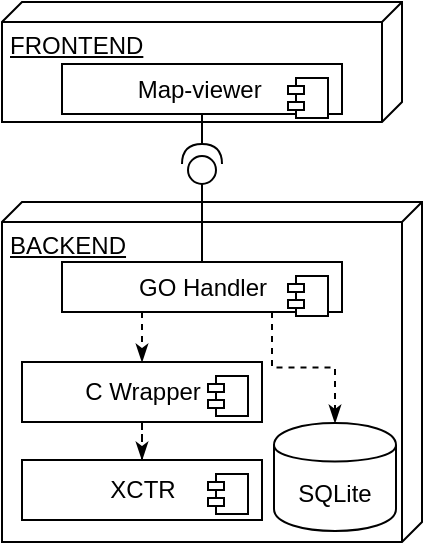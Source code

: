 <mxfile version="12.2.0" type="device" pages="1"><diagram id="EP2hsqMSCBCCIDxef5Rc" name="Page-1"><mxGraphModel dx="1066" dy="757" grid="1" gridSize="10" guides="1" tooltips="1" connect="1" arrows="1" fold="1" page="1" pageScale="1" pageWidth="827" pageHeight="1169" math="0" shadow="0"><root><mxCell id="0"/><mxCell id="1" parent="0"/><mxCell id="A3BDbJbx18kKl9-xgPEy-1" value="BACKEND" style="verticalAlign=top;align=left;spacingTop=8;spacingLeft=2;spacingRight=12;shape=cube;size=10;direction=south;fontStyle=4;html=1;" parent="1" vertex="1"><mxGeometry x="420" y="160" width="210" height="170" as="geometry"/></mxCell><mxCell id="A3BDbJbx18kKl9-xgPEy-2" value="FRONTEND" style="verticalAlign=top;align=left;spacingTop=8;spacingLeft=2;spacingRight=12;shape=cube;size=10;direction=south;fontStyle=4;html=1;" parent="1" vertex="1"><mxGeometry x="420" y="60" width="200" height="60" as="geometry"/></mxCell><mxCell id="A3BDbJbx18kKl9-xgPEy-13" style="edgeStyle=orthogonalEdgeStyle;rounded=0;orthogonalLoop=1;jettySize=auto;html=1;exitX=0.5;exitY=0;exitDx=0;exitDy=0;entryX=0;entryY=0.5;entryDx=0;entryDy=0;entryPerimeter=0;endArrow=none;endFill=0;" parent="1" source="A3BDbJbx18kKl9-xgPEy-3" target="A3BDbJbx18kKl9-xgPEy-12" edge="1"><mxGeometry relative="1" as="geometry"/></mxCell><mxCell id="A3BDbJbx18kKl9-xgPEy-15" style="edgeStyle=orthogonalEdgeStyle;rounded=0;orthogonalLoop=1;jettySize=auto;html=1;exitX=0.5;exitY=1;exitDx=0;exitDy=0;entryX=0.5;entryY=0;entryDx=0;entryDy=0;endArrow=classicThin;endFill=1;dashed=1;" parent="1" source="A3BDbJbx18kKl9-xgPEy-3" target="A3BDbJbx18kKl9-xgPEy-8" edge="1"><mxGeometry relative="1" as="geometry"/></mxCell><mxCell id="A3BDbJbx18kKl9-xgPEy-16" style="edgeStyle=orthogonalEdgeStyle;rounded=0;orthogonalLoop=1;jettySize=auto;html=1;exitX=0.75;exitY=1;exitDx=0;exitDy=0;entryX=0.5;entryY=0;entryDx=0;entryDy=0;dashed=1;endArrow=classicThin;endFill=1;" parent="1" source="A3BDbJbx18kKl9-xgPEy-3" target="A3BDbJbx18kKl9-xgPEy-7" edge="1"><mxGeometry relative="1" as="geometry"/></mxCell><mxCell id="A3BDbJbx18kKl9-xgPEy-3" value="GO Handler&lt;br&gt;" style="html=1;" parent="1" vertex="1"><mxGeometry x="450" y="190" width="140" height="25" as="geometry"/></mxCell><mxCell id="A3BDbJbx18kKl9-xgPEy-4" value="" style="shape=component;jettyWidth=8;jettyHeight=4;" parent="A3BDbJbx18kKl9-xgPEy-3" vertex="1"><mxGeometry x="1" width="20" height="20" relative="1" as="geometry"><mxPoint x="-27" y="7" as="offset"/></mxGeometry></mxCell><mxCell id="A3BDbJbx18kKl9-xgPEy-14" style="edgeStyle=orthogonalEdgeStyle;rounded=0;orthogonalLoop=1;jettySize=auto;html=1;exitX=0.5;exitY=1;exitDx=0;exitDy=0;entryX=1;entryY=0.5;entryDx=0;entryDy=0;entryPerimeter=0;endArrow=none;endFill=0;" parent="1" source="A3BDbJbx18kKl9-xgPEy-5" target="A3BDbJbx18kKl9-xgPEy-12" edge="1"><mxGeometry relative="1" as="geometry"/></mxCell><mxCell id="A3BDbJbx18kKl9-xgPEy-5" value="Map-viewer&amp;nbsp;&lt;br&gt;" style="html=1;" parent="1" vertex="1"><mxGeometry x="450" y="91" width="140" height="25" as="geometry"/></mxCell><mxCell id="A3BDbJbx18kKl9-xgPEy-6" value="" style="shape=component;jettyWidth=8;jettyHeight=4;" parent="A3BDbJbx18kKl9-xgPEy-5" vertex="1"><mxGeometry x="1" width="20" height="20" relative="1" as="geometry"><mxPoint x="-27" y="7" as="offset"/></mxGeometry></mxCell><mxCell id="A3BDbJbx18kKl9-xgPEy-7" value="SQLite" style="shape=cylinder;whiteSpace=wrap;html=1;boundedLbl=1;backgroundOutline=1;" parent="1" vertex="1"><mxGeometry x="556" y="270.5" width="61" height="54" as="geometry"/></mxCell><mxCell id="A3BDbJbx18kKl9-xgPEy-17" style="edgeStyle=orthogonalEdgeStyle;rounded=0;orthogonalLoop=1;jettySize=auto;html=1;exitX=0.5;exitY=1;exitDx=0;exitDy=0;dashed=1;endArrow=classicThin;endFill=1;" parent="1" source="A3BDbJbx18kKl9-xgPEy-8" target="A3BDbJbx18kKl9-xgPEy-10" edge="1"><mxGeometry relative="1" as="geometry"/></mxCell><mxCell id="A3BDbJbx18kKl9-xgPEy-8" value="C Wrapper&lt;br&gt;" style="html=1;" parent="1" vertex="1"><mxGeometry x="430" y="240" width="120" height="30" as="geometry"/></mxCell><mxCell id="A3BDbJbx18kKl9-xgPEy-9" value="" style="shape=component;jettyWidth=8;jettyHeight=4;" parent="A3BDbJbx18kKl9-xgPEy-8" vertex="1"><mxGeometry x="1" width="20" height="20" relative="1" as="geometry"><mxPoint x="-27" y="7" as="offset"/></mxGeometry></mxCell><mxCell id="A3BDbJbx18kKl9-xgPEy-10" value="XCTR" style="html=1;" parent="1" vertex="1"><mxGeometry x="430" y="289" width="120" height="30" as="geometry"/></mxCell><mxCell id="A3BDbJbx18kKl9-xgPEy-11" value="" style="shape=component;jettyWidth=8;jettyHeight=4;" parent="A3BDbJbx18kKl9-xgPEy-10" vertex="1"><mxGeometry x="1" width="20" height="20" relative="1" as="geometry"><mxPoint x="-27" y="7" as="offset"/></mxGeometry></mxCell><mxCell id="A3BDbJbx18kKl9-xgPEy-12" value="" style="shape=providedRequiredInterface;html=1;verticalLabelPosition=bottom;rotation=-90;" parent="1" vertex="1"><mxGeometry x="510" y="131" width="20" height="20" as="geometry"/></mxCell></root></mxGraphModel></diagram></mxfile>